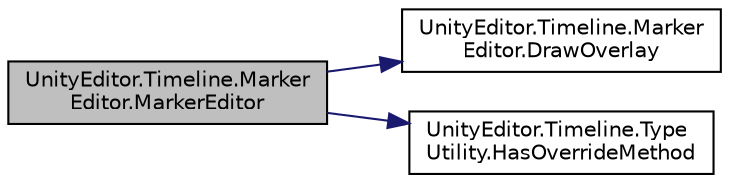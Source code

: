 digraph "UnityEditor.Timeline.MarkerEditor.MarkerEditor"
{
 // LATEX_PDF_SIZE
  edge [fontname="Helvetica",fontsize="10",labelfontname="Helvetica",labelfontsize="10"];
  node [fontname="Helvetica",fontsize="10",shape=record];
  rankdir="LR";
  Node1 [label="UnityEditor.Timeline.Marker\lEditor.MarkerEditor",height=0.2,width=0.4,color="black", fillcolor="grey75", style="filled", fontcolor="black",tooltip="Default constructor"];
  Node1 -> Node2 [color="midnightblue",fontsize="10",style="solid",fontname="Helvetica"];
  Node2 [label="UnityEditor.Timeline.Marker\lEditor.DrawOverlay",height=0.2,width=0.4,color="black", fillcolor="white", style="filled",URL="$class_unity_editor_1_1_timeline_1_1_marker_editor.html#a7303ada120f031d2360054b7049bd280",tooltip="Draws additional overlays for a marker."];
  Node1 -> Node3 [color="midnightblue",fontsize="10",style="solid",fontname="Helvetica"];
  Node3 [label="UnityEditor.Timeline.Type\lUtility.HasOverrideMethod",height=0.2,width=0.4,color="black", fillcolor="white", style="filled",URL="$class_unity_editor_1_1_timeline_1_1_type_utility.html#a1a9f9104e256efb5de0e3f1742b26b73",tooltip="Checks whether a type has an overridden method with a specific name. This method also checks overridd..."];
}
